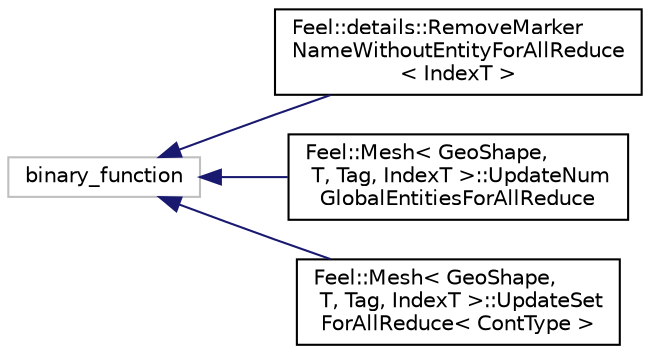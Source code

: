 digraph "Graphical Class Hierarchy"
{
 // LATEX_PDF_SIZE
  edge [fontname="Helvetica",fontsize="10",labelfontname="Helvetica",labelfontsize="10"];
  node [fontname="Helvetica",fontsize="10",shape=record];
  rankdir="LR";
  Node195 [label="binary_function",height=0.2,width=0.4,color="grey75", fillcolor="white", style="filled",tooltip=" "];
  Node195 -> Node0 [dir="back",color="midnightblue",fontsize="10",style="solid",fontname="Helvetica"];
  Node0 [label="Feel::details::RemoveMarker\lNameWithoutEntityForAllReduce\l\< IndexT \>",height=0.2,width=0.4,color="black", fillcolor="white", style="filled",URL="$structFeel_1_1details_1_1RemoveMarkerNameWithoutEntityForAllReduce.html",tooltip=" "];
  Node195 -> Node197 [dir="back",color="midnightblue",fontsize="10",style="solid",fontname="Helvetica"];
  Node197 [label="Feel::Mesh\< GeoShape,\l T, Tag, IndexT \>::UpdateNum\lGlobalEntitiesForAllReduce",height=0.2,width=0.4,color="black", fillcolor="white", style="filled",URL="$structFeel_1_1Mesh_1_1UpdateNumGlobalEntitiesForAllReduce.html",tooltip=" "];
  Node195 -> Node198 [dir="back",color="midnightblue",fontsize="10",style="solid",fontname="Helvetica"];
  Node198 [label="Feel::Mesh\< GeoShape,\l T, Tag, IndexT \>::UpdateSet\lForAllReduce\< ContType \>",height=0.2,width=0.4,color="black", fillcolor="white", style="filled",URL="$structFeel_1_1Mesh_1_1UpdateSetForAllReduce.html",tooltip=" "];
}
